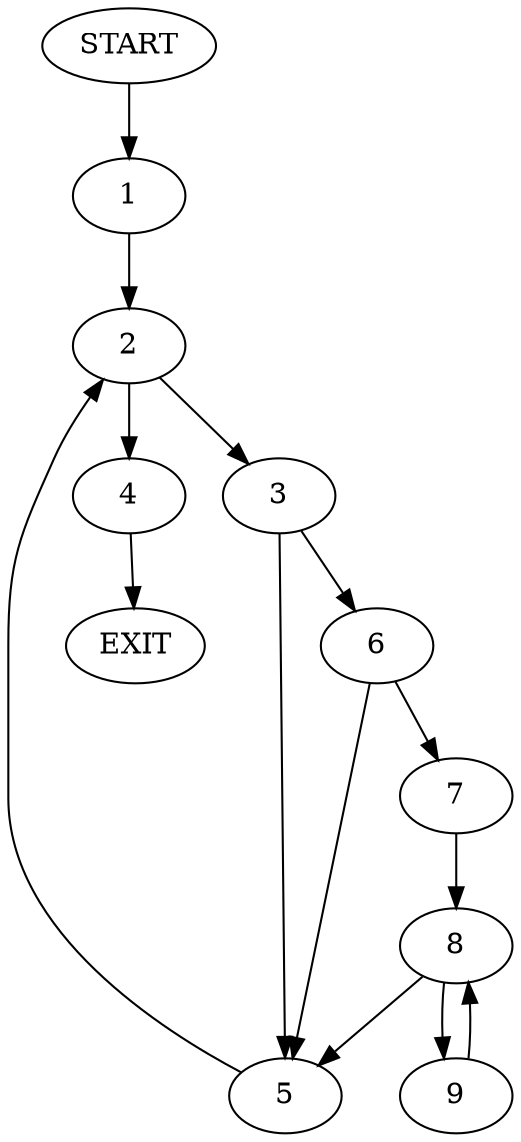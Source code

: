 digraph {
0 [label="START"]
10 [label="EXIT"]
0 -> 1
1 -> 2
2 -> 3
2 -> 4
3 -> 5
3 -> 6
4 -> 10
5 -> 2
6 -> 5
6 -> 7
7 -> 8
8 -> 5
8 -> 9
9 -> 8
}
